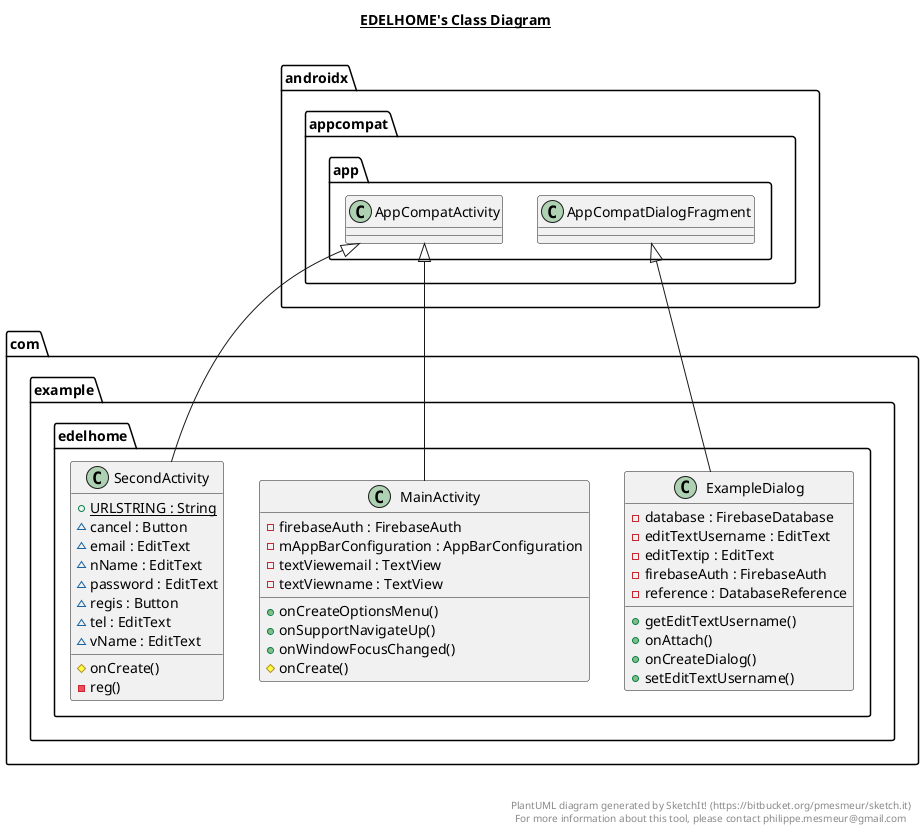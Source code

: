 @startuml

title __EDELHOME's Class Diagram__\n

  namespace com.example.edelhome {
    class com.example.edelhome.ExampleDialog {
        - database : FirebaseDatabase
        - editTextUsername : EditText
        - editTextip : EditText
        - firebaseAuth : FirebaseAuth
        - reference : DatabaseReference
        + getEditTextUsername()
        + onAttach()
        + onCreateDialog()
        + setEditTextUsername()
    }
  }
  

  namespace com.example.edelhome {
    class com.example.edelhome.MainActivity {
        - firebaseAuth : FirebaseAuth
        - mAppBarConfiguration : AppBarConfiguration
        - textViewemail : TextView
        - textViewname : TextView
        + onCreateOptionsMenu()
        + onSupportNavigateUp()
        + onWindowFocusChanged()
        # onCreate()
    }
  }
  

  namespace com.example.edelhome {
    class com.example.edelhome.SecondActivity {
        {static} + URLSTRING : String
        ~ cancel : Button
        ~ email : EditText
        ~ nName : EditText
        ~ password : EditText
        ~ regis : Button
        ~ tel : EditText
        ~ vName : EditText
        # onCreate()
        - reg()
    }
  }
  

  com.example.edelhome.ExampleDialog -up-|> androidx.appcompat.app.AppCompatDialogFragment
  com.example.edelhome.MainActivity -up-|> androidx.appcompat.app.AppCompatActivity
  com.example.edelhome.SecondActivity -up-|> androidx.appcompat.app.AppCompatActivity


right footer


PlantUML diagram generated by SketchIt! (https://bitbucket.org/pmesmeur/sketch.it)
For more information about this tool, please contact philippe.mesmeur@gmail.com
endfooter

@enduml
